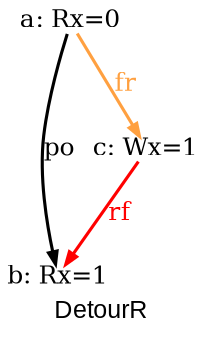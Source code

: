 digraph G {

fontname="Arial";

/* legend */
fontsize=12;
label="DetourR";


/* the unlocked events */
eiid0 [label="a: Rx=0", shape="none", fontsize=12, pos="1.000000,0.750000!", fixedsize="true", height="0.166667", width="0.666667"];
eiid1 [label="b: Rx=1", shape="none", fontsize=12, pos="1.000000,0.000000!", fixedsize="true", height="0.166667", width="0.666667"];
eiid2 [label="c: Wx=1", shape="none", fontsize=12, pos="2.000000,0.750000!", fixedsize="true", height="0.166667", width="0.666667"];

/* the intra_causality_data edges */


/* the intra_causality_control edges */

/* the poi edges */
eiid0 -> eiid1 [label="po", fontsize=12, penwidth="1.500000", arrowsize="0.600000"];
/* the rfmap edges */
eiid2 -> eiid1 [label="rf", color="red", fontcolor="red", fontsize=12, penwidth="1.500000", arrowsize="0.600000"];


/* The viewed-before edges */
eiid0 -> eiid2 [label="fr", color="#ffa040", fontcolor="#ffa040", fontsize=12, penwidth="1.500000", arrowsize="0.600000"];
}
